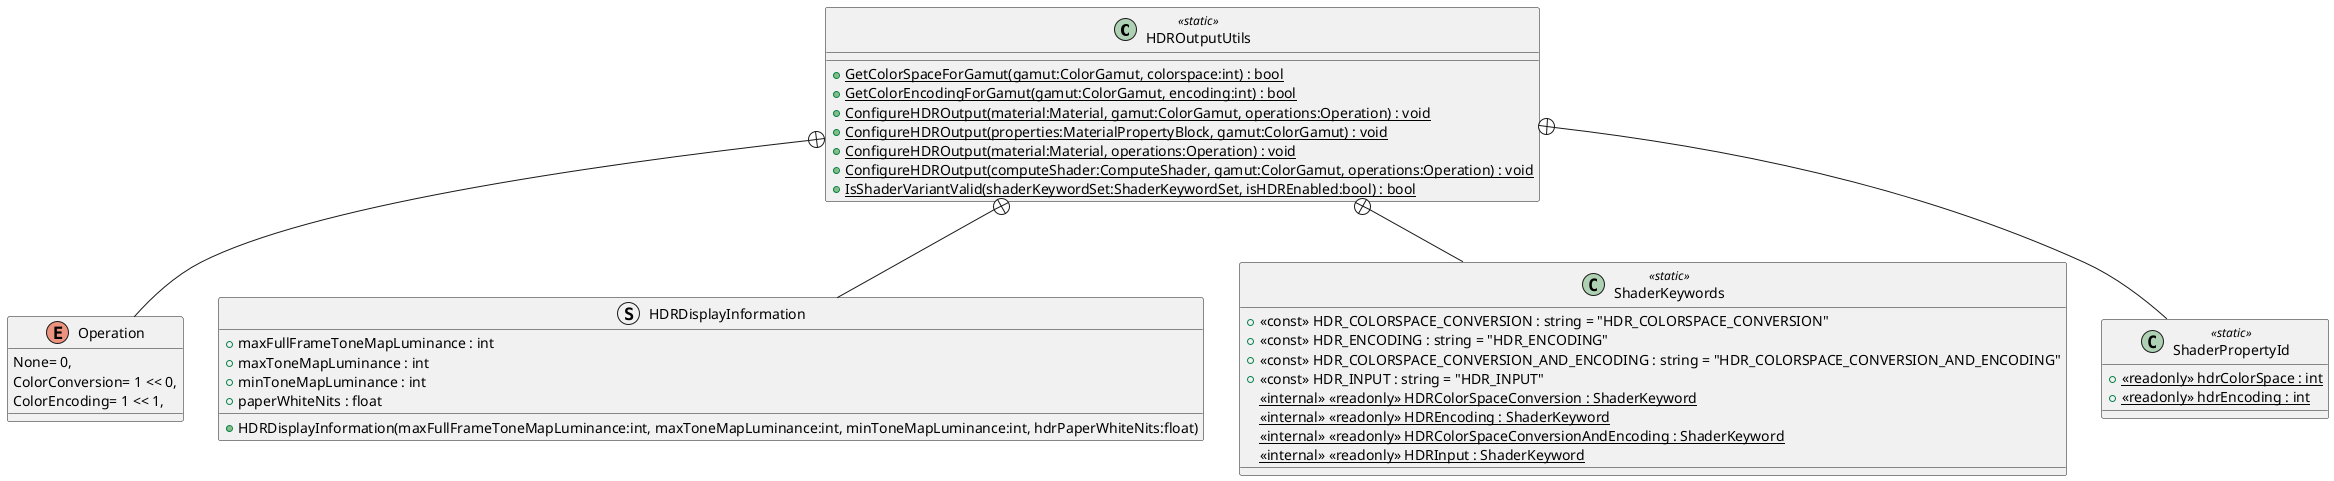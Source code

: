 @startuml
class HDROutputUtils <<static>> {
    + {static} GetColorSpaceForGamut(gamut:ColorGamut, colorspace:int) : bool
    + {static} GetColorEncodingForGamut(gamut:ColorGamut, encoding:int) : bool
    + {static} ConfigureHDROutput(material:Material, gamut:ColorGamut, operations:Operation) : void
    + {static} ConfigureHDROutput(properties:MaterialPropertyBlock, gamut:ColorGamut) : void
    + {static} ConfigureHDROutput(material:Material, operations:Operation) : void
    + {static} ConfigureHDROutput(computeShader:ComputeShader, gamut:ColorGamut, operations:Operation) : void
    + {static} IsShaderVariantValid(shaderKeywordSet:ShaderKeywordSet, isHDREnabled:bool) : bool
}
enum Operation {
    None= 0,
    ColorConversion= 1 << 0,
    ColorEncoding= 1 << 1,
}
struct HDRDisplayInformation {
    + HDRDisplayInformation(maxFullFrameToneMapLuminance:int, maxToneMapLuminance:int, minToneMapLuminance:int, hdrPaperWhiteNits:float)
    + maxFullFrameToneMapLuminance : int
    + maxToneMapLuminance : int
    + minToneMapLuminance : int
    + paperWhiteNits : float
}
class ShaderKeywords <<static>> {
    + <<const>> HDR_COLORSPACE_CONVERSION : string = "HDR_COLORSPACE_CONVERSION"
    + <<const>> HDR_ENCODING : string = "HDR_ENCODING"
    + <<const>> HDR_COLORSPACE_CONVERSION_AND_ENCODING : string = "HDR_COLORSPACE_CONVERSION_AND_ENCODING"
    + <<const>> HDR_INPUT : string = "HDR_INPUT"
    <<internal>> {static} <<readonly>> HDRColorSpaceConversion : ShaderKeyword
    <<internal>> {static} <<readonly>> HDREncoding : ShaderKeyword
    <<internal>> {static} <<readonly>> HDRColorSpaceConversionAndEncoding : ShaderKeyword
    <<internal>> {static} <<readonly>> HDRInput : ShaderKeyword
}
class ShaderPropertyId <<static>> {
    + {static} <<readonly>> hdrColorSpace : int
    + {static} <<readonly>> hdrEncoding : int
}
HDROutputUtils +-- Operation
HDROutputUtils +-- HDRDisplayInformation
HDROutputUtils +-- ShaderKeywords
HDROutputUtils +-- ShaderPropertyId
@enduml
